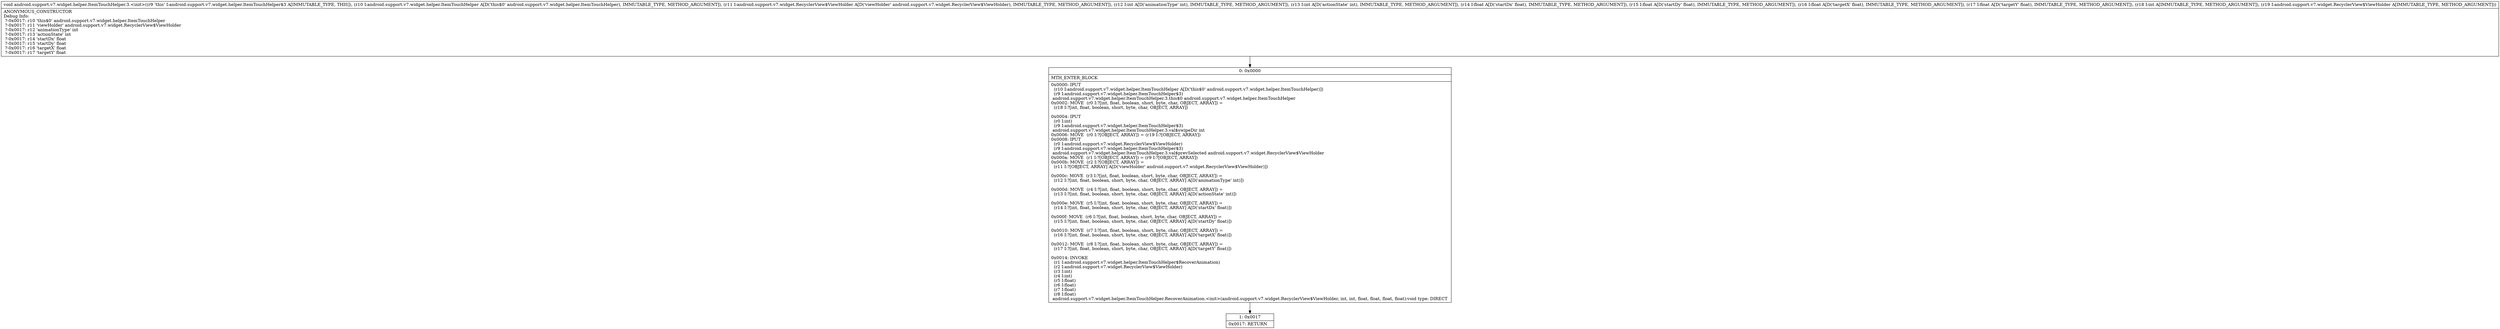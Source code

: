 digraph "CFG forandroid.support.v7.widget.helper.ItemTouchHelper.3.\<init\>(Landroid\/support\/v7\/widget\/helper\/ItemTouchHelper;Landroid\/support\/v7\/widget\/RecyclerView$ViewHolder;IIFFFFILandroid\/support\/v7\/widget\/RecyclerView$ViewHolder;)V" {
Node_0 [shape=record,label="{0\:\ 0x0000|MTH_ENTER_BLOCK\l|0x0000: IPUT  \l  (r10 I:android.support.v7.widget.helper.ItemTouchHelper A[D('this$0' android.support.v7.widget.helper.ItemTouchHelper)])\l  (r9 I:android.support.v7.widget.helper.ItemTouchHelper$3)\l android.support.v7.widget.helper.ItemTouchHelper.3.this$0 android.support.v7.widget.helper.ItemTouchHelper \l0x0002: MOVE  (r0 I:?[int, float, boolean, short, byte, char, OBJECT, ARRAY]) = \l  (r18 I:?[int, float, boolean, short, byte, char, OBJECT, ARRAY])\l \l0x0004: IPUT  \l  (r0 I:int)\l  (r9 I:android.support.v7.widget.helper.ItemTouchHelper$3)\l android.support.v7.widget.helper.ItemTouchHelper.3.val$swipeDir int \l0x0006: MOVE  (r0 I:?[OBJECT, ARRAY]) = (r19 I:?[OBJECT, ARRAY]) \l0x0008: IPUT  \l  (r0 I:android.support.v7.widget.RecyclerView$ViewHolder)\l  (r9 I:android.support.v7.widget.helper.ItemTouchHelper$3)\l android.support.v7.widget.helper.ItemTouchHelper.3.val$prevSelected android.support.v7.widget.RecyclerView$ViewHolder \l0x000a: MOVE  (r1 I:?[OBJECT, ARRAY]) = (r9 I:?[OBJECT, ARRAY]) \l0x000b: MOVE  (r2 I:?[OBJECT, ARRAY]) = \l  (r11 I:?[OBJECT, ARRAY] A[D('viewHolder' android.support.v7.widget.RecyclerView$ViewHolder)])\l \l0x000c: MOVE  (r3 I:?[int, float, boolean, short, byte, char, OBJECT, ARRAY]) = \l  (r12 I:?[int, float, boolean, short, byte, char, OBJECT, ARRAY] A[D('animationType' int)])\l \l0x000d: MOVE  (r4 I:?[int, float, boolean, short, byte, char, OBJECT, ARRAY]) = \l  (r13 I:?[int, float, boolean, short, byte, char, OBJECT, ARRAY] A[D('actionState' int)])\l \l0x000e: MOVE  (r5 I:?[int, float, boolean, short, byte, char, OBJECT, ARRAY]) = \l  (r14 I:?[int, float, boolean, short, byte, char, OBJECT, ARRAY] A[D('startDx' float)])\l \l0x000f: MOVE  (r6 I:?[int, float, boolean, short, byte, char, OBJECT, ARRAY]) = \l  (r15 I:?[int, float, boolean, short, byte, char, OBJECT, ARRAY] A[D('startDy' float)])\l \l0x0010: MOVE  (r7 I:?[int, float, boolean, short, byte, char, OBJECT, ARRAY]) = \l  (r16 I:?[int, float, boolean, short, byte, char, OBJECT, ARRAY] A[D('targetX' float)])\l \l0x0012: MOVE  (r8 I:?[int, float, boolean, short, byte, char, OBJECT, ARRAY]) = \l  (r17 I:?[int, float, boolean, short, byte, char, OBJECT, ARRAY] A[D('targetY' float)])\l \l0x0014: INVOKE  \l  (r1 I:android.support.v7.widget.helper.ItemTouchHelper$RecoverAnimation)\l  (r2 I:android.support.v7.widget.RecyclerView$ViewHolder)\l  (r3 I:int)\l  (r4 I:int)\l  (r5 I:float)\l  (r6 I:float)\l  (r7 I:float)\l  (r8 I:float)\l android.support.v7.widget.helper.ItemTouchHelper.RecoverAnimation.\<init\>(android.support.v7.widget.RecyclerView$ViewHolder, int, int, float, float, float, float):void type: DIRECT \l}"];
Node_1 [shape=record,label="{1\:\ 0x0017|0x0017: RETURN   \l}"];
MethodNode[shape=record,label="{void android.support.v7.widget.helper.ItemTouchHelper.3.\<init\>((r9 'this' I:android.support.v7.widget.helper.ItemTouchHelper$3 A[IMMUTABLE_TYPE, THIS]), (r10 I:android.support.v7.widget.helper.ItemTouchHelper A[D('this$0' android.support.v7.widget.helper.ItemTouchHelper), IMMUTABLE_TYPE, METHOD_ARGUMENT]), (r11 I:android.support.v7.widget.RecyclerView$ViewHolder A[D('viewHolder' android.support.v7.widget.RecyclerView$ViewHolder), IMMUTABLE_TYPE, METHOD_ARGUMENT]), (r12 I:int A[D('animationType' int), IMMUTABLE_TYPE, METHOD_ARGUMENT]), (r13 I:int A[D('actionState' int), IMMUTABLE_TYPE, METHOD_ARGUMENT]), (r14 I:float A[D('startDx' float), IMMUTABLE_TYPE, METHOD_ARGUMENT]), (r15 I:float A[D('startDy' float), IMMUTABLE_TYPE, METHOD_ARGUMENT]), (r16 I:float A[D('targetX' float), IMMUTABLE_TYPE, METHOD_ARGUMENT]), (r17 I:float A[D('targetY' float), IMMUTABLE_TYPE, METHOD_ARGUMENT]), (r18 I:int A[IMMUTABLE_TYPE, METHOD_ARGUMENT]), (r19 I:android.support.v7.widget.RecyclerView$ViewHolder A[IMMUTABLE_TYPE, METHOD_ARGUMENT]))  | ANONYMOUS_CONSTRUCTOR\lDebug Info:\l  ?\-0x0017: r10 'this$0' android.support.v7.widget.helper.ItemTouchHelper\l  ?\-0x0017: r11 'viewHolder' android.support.v7.widget.RecyclerView$ViewHolder\l  ?\-0x0017: r12 'animationType' int\l  ?\-0x0017: r13 'actionState' int\l  ?\-0x0017: r14 'startDx' float\l  ?\-0x0017: r15 'startDy' float\l  ?\-0x0017: r16 'targetX' float\l  ?\-0x0017: r17 'targetY' float\l}"];
MethodNode -> Node_0;
Node_0 -> Node_1;
}

